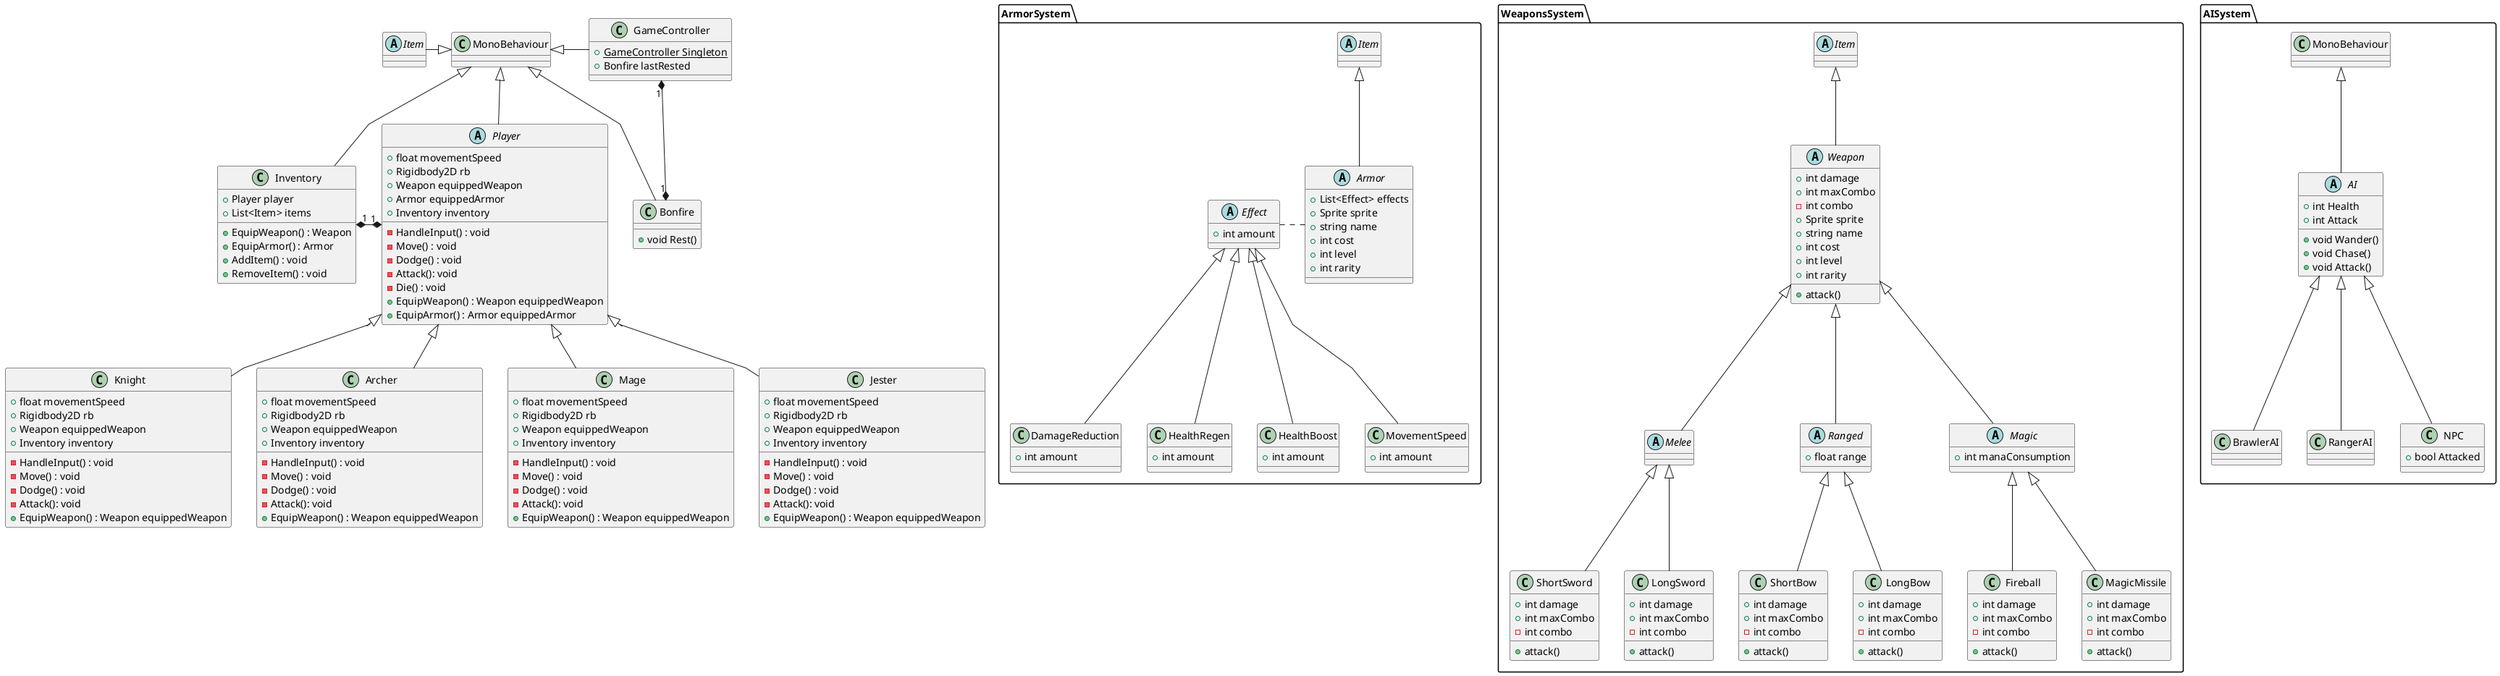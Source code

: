 @startuml Knight Crawler
skinparam linetype polyline

abstract class Item
Item -right-|> MonoBehaviour

namespace WeaponsSystem {
    abstract class Item
    abstract class Weapon extends Item {
        + int damage
        + int maxCombo
        - int combo
        + Sprite sprite
        + string name
        + int cost
        + int level
        + int rarity
        + attack()
    }
    abstract class Melee extends Weapon
    abstract class Ranged extends Weapon {
        + float range
    }
    abstract class Magic extends Weapon {
        + int manaConsumption
    }

    class ShortSword extends Melee {
        + int damage
        + int maxCombo
        - int combo
        + attack()
    }
    class LongSword extends Melee {
        + int damage
        + int maxCombo
        - int combo
        + attack()
    }
    class ShortBow extends Ranged {
        + int damage
        + int maxCombo
        - int combo
        + attack()
    }
    class LongBow extends Ranged {
        + int damage
        + int maxCombo
        - int combo
        + attack()
    }
    class Fireball extends Magic {
        + int damage
        + int maxCombo
        - int combo
        + attack()
    }
    class MagicMissile extends Magic {
        + int damage
        + int maxCombo
        - int combo
        + attack()
    }
}
namespace ArmorSystem {
    abstract class Item
    abstract class Armor extends Item {
        + List<Effect> effects
        + Sprite sprite
        + string name
        + int cost
        + int level
        + int rarity
    }
    abstract class Effect {
        + int amount
    }
    class DamageReduction extends Effect {
        + int amount
    }
    class HealthRegen extends Effect {
        + int amount
    }
    class HealthBoost extends Effect {
        + int amount
    }
    class MovementSpeed extends Effect {
        + int amount
    }

    Effect .right. Armor

}
namespace AISystem {
    abstract class AI extends MonoBehaviour {
        + int Health
        + int Attack
        + void Wander()
        + void Chase()
        + void Attack()
    }
    class BrawlerAI extends AI {

    }
    class RangerAI extends AI {

    }
    class NPC extends AI {
        + bool Attacked
    }
}

class Bonfire extends MonoBehaviour {
    + void Rest()
}

class GameController {
    + {static} GameController Singleton
    + Bonfire lastRested
}

class Inventory extends MonoBehaviour {
    + Player player
    + List<Item> items
    + EquipWeapon() : Weapon
    + EquipArmor() : Armor
    + AddItem() : void
    + RemoveItem() : void
}

abstract class Player extends MonoBehaviour {
    + float movementSpeed
    + Rigidbody2D rb
    + Weapon equippedWeapon
    + Armor equippedArmor
    + Inventory inventory
    - HandleInput() : void
    - Move() : void
    - Dodge() : void
    - Attack(): void
    - Die() : void
    + EquipWeapon() : Weapon equippedWeapon
    + EquipArmor() : Armor equippedArmor
}
class Knight extends Player {
    + float movementSpeed
    + Rigidbody2D rb
    + Weapon equippedWeapon
    + Inventory inventory
    - HandleInput() : void
    - Move() : void
    - Dodge() : void
    - Attack(): void
    + EquipWeapon() : Weapon equippedWeapon
}
class Archer extends Player {
    + float movementSpeed
    + Rigidbody2D rb
    + Weapon equippedWeapon
    + Inventory inventory
    - HandleInput() : void
    - Move() : void
    - Dodge() : void
    - Attack(): void
    + EquipWeapon() : Weapon equippedWeapon
}
class Mage extends Player {
    + float movementSpeed
    + Rigidbody2D rb
    + Weapon equippedWeapon
    + Inventory inventory
    - HandleInput() : void
    - Move() : void
    - Dodge() : void
    - Attack(): void
    + EquipWeapon() : Weapon equippedWeapon
}
class Jester extends Player {
    + float movementSpeed
    + Rigidbody2D rb
    + Weapon equippedWeapon
    + Inventory inventory
    - HandleInput() : void
    - Move() : void
    - Dodge() : void
    - Attack(): void
    + EquipWeapon() : Weapon equippedWeapon
}



Player "1" *-left-* "1" Inventory
GameController -left-|> MonoBehaviour
GameController "1" *-down-* "1" Bonfire


@enduml